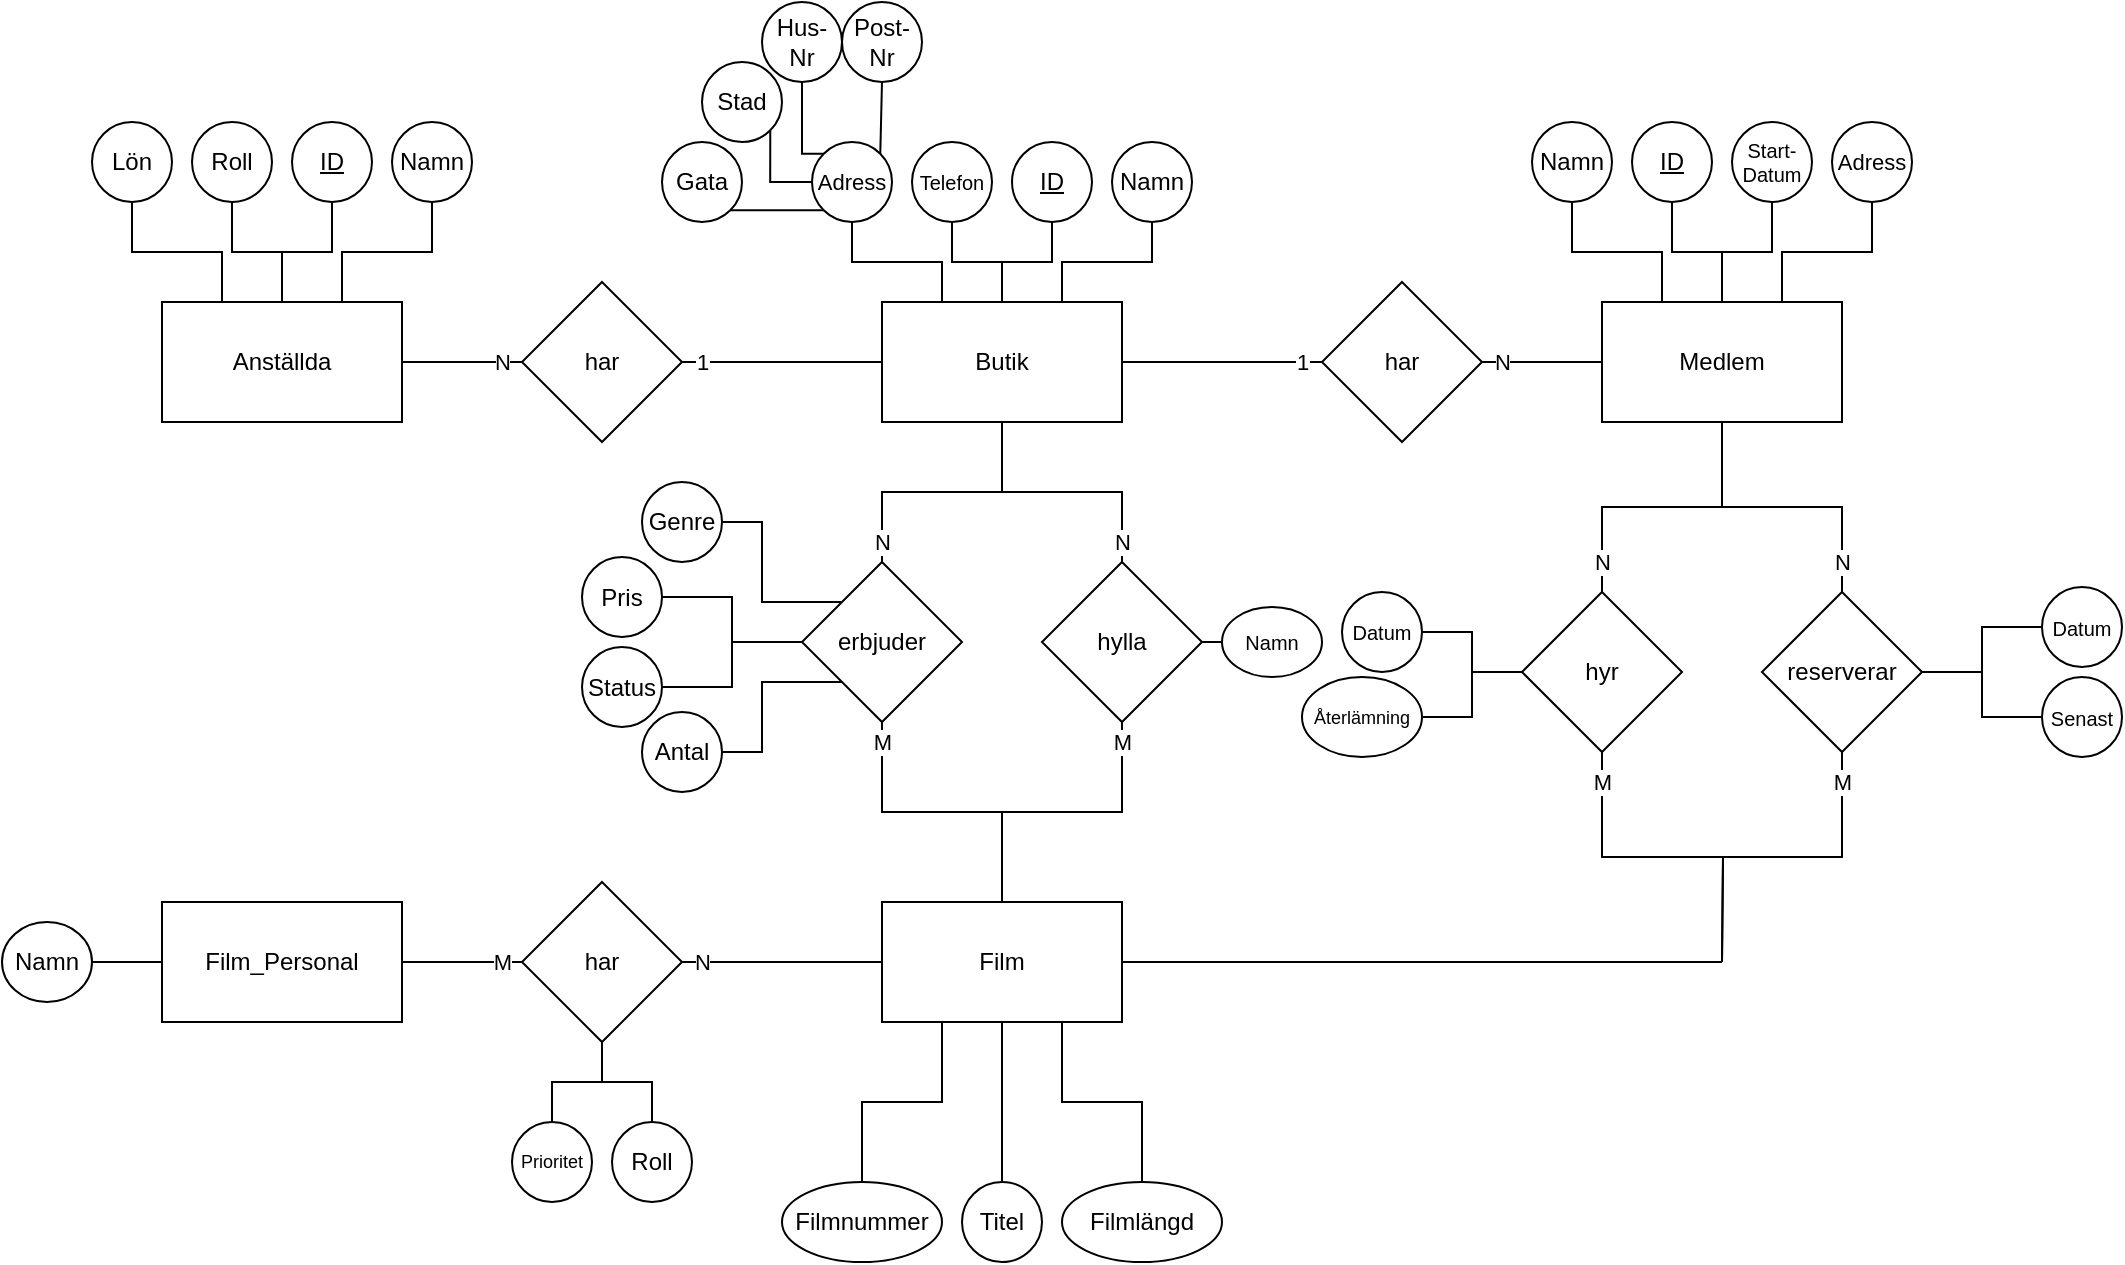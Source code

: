 <mxfile version="24.7.16">
  <diagram name="Page-1" id="8Zpo332dCGun63UNyjS6">
    <mxGraphModel dx="1434" dy="774" grid="1" gridSize="10" guides="1" tooltips="1" connect="1" arrows="1" fold="1" page="1" pageScale="1" pageWidth="1654" pageHeight="2336" math="0" shadow="0">
      <root>
        <mxCell id="0" />
        <mxCell id="1" parent="0" />
        <mxCell id="m6FLoSGMfTkBYZxW1C0_-3" value="1" style="edgeStyle=orthogonalEdgeStyle;rounded=0;orthogonalLoop=1;jettySize=auto;html=1;endArrow=none;endFill=0;" parent="1" source="m6FLoSGMfTkBYZxW1C0_-1" target="m6FLoSGMfTkBYZxW1C0_-2" edge="1">
          <mxGeometry x="0.8" relative="1" as="geometry">
            <mxPoint as="offset" />
          </mxGeometry>
        </mxCell>
        <mxCell id="m6FLoSGMfTkBYZxW1C0_-26" style="edgeStyle=orthogonalEdgeStyle;rounded=0;orthogonalLoop=1;jettySize=auto;html=1;exitX=0.25;exitY=0;exitDx=0;exitDy=0;entryX=0.5;entryY=1;entryDx=0;entryDy=0;endArrow=none;endFill=0;" parent="1" source="m6FLoSGMfTkBYZxW1C0_-1" target="m6FLoSGMfTkBYZxW1C0_-22" edge="1">
          <mxGeometry relative="1" as="geometry" />
        </mxCell>
        <mxCell id="m6FLoSGMfTkBYZxW1C0_-27" style="edgeStyle=orthogonalEdgeStyle;rounded=0;orthogonalLoop=1;jettySize=auto;html=1;exitX=0.5;exitY=0;exitDx=0;exitDy=0;entryX=0.5;entryY=1;entryDx=0;entryDy=0;endArrow=none;endFill=0;" parent="1" source="m6FLoSGMfTkBYZxW1C0_-1" target="m6FLoSGMfTkBYZxW1C0_-23" edge="1">
          <mxGeometry relative="1" as="geometry" />
        </mxCell>
        <mxCell id="m6FLoSGMfTkBYZxW1C0_-28" style="edgeStyle=orthogonalEdgeStyle;rounded=0;orthogonalLoop=1;jettySize=auto;html=1;exitX=0.5;exitY=0;exitDx=0;exitDy=0;entryX=0.5;entryY=1;entryDx=0;entryDy=0;endArrow=none;endFill=0;" parent="1" source="m6FLoSGMfTkBYZxW1C0_-1" target="m6FLoSGMfTkBYZxW1C0_-24" edge="1">
          <mxGeometry relative="1" as="geometry" />
        </mxCell>
        <mxCell id="m6FLoSGMfTkBYZxW1C0_-29" style="edgeStyle=orthogonalEdgeStyle;rounded=0;orthogonalLoop=1;jettySize=auto;html=1;exitX=0.75;exitY=0;exitDx=0;exitDy=0;entryX=0.5;entryY=1;entryDx=0;entryDy=0;endArrow=none;endFill=0;" parent="1" source="m6FLoSGMfTkBYZxW1C0_-1" target="m6FLoSGMfTkBYZxW1C0_-25" edge="1">
          <mxGeometry relative="1" as="geometry" />
        </mxCell>
        <mxCell id="m6FLoSGMfTkBYZxW1C0_-49" value="1" style="edgeStyle=orthogonalEdgeStyle;rounded=0;orthogonalLoop=1;jettySize=auto;html=1;endArrow=none;endFill=0;" parent="1" source="m6FLoSGMfTkBYZxW1C0_-1" target="m6FLoSGMfTkBYZxW1C0_-48" edge="1">
          <mxGeometry x="0.8" relative="1" as="geometry">
            <mxPoint as="offset" />
          </mxGeometry>
        </mxCell>
        <mxCell id="m6FLoSGMfTkBYZxW1C0_-61" value="N" style="edgeStyle=orthogonalEdgeStyle;rounded=0;orthogonalLoop=1;jettySize=auto;html=1;endArrow=none;endFill=0;" parent="1" source="m6FLoSGMfTkBYZxW1C0_-1" target="m6FLoSGMfTkBYZxW1C0_-60" edge="1">
          <mxGeometry x="0.846" relative="1" as="geometry">
            <mxPoint as="offset" />
          </mxGeometry>
        </mxCell>
        <mxCell id="m6FLoSGMfTkBYZxW1C0_-71" value="N" style="edgeStyle=orthogonalEdgeStyle;rounded=0;orthogonalLoop=1;jettySize=auto;html=1;exitX=0.5;exitY=1;exitDx=0;exitDy=0;entryX=0.5;entryY=0;entryDx=0;entryDy=0;endArrow=none;endFill=0;" parent="1" source="m6FLoSGMfTkBYZxW1C0_-1" target="m6FLoSGMfTkBYZxW1C0_-70" edge="1">
          <mxGeometry x="0.846" relative="1" as="geometry">
            <mxPoint as="offset" />
          </mxGeometry>
        </mxCell>
        <mxCell id="m6FLoSGMfTkBYZxW1C0_-1" value="Butik" style="rounded=0;whiteSpace=wrap;html=1;" parent="1" vertex="1">
          <mxGeometry x="650" y="210" width="120" height="60" as="geometry" />
        </mxCell>
        <mxCell id="m6FLoSGMfTkBYZxW1C0_-21" value="N" style="edgeStyle=orthogonalEdgeStyle;rounded=0;orthogonalLoop=1;jettySize=auto;html=1;exitX=0;exitY=0.5;exitDx=0;exitDy=0;entryX=1;entryY=0.5;entryDx=0;entryDy=0;endArrow=none;endFill=0;" parent="1" source="m6FLoSGMfTkBYZxW1C0_-2" target="m6FLoSGMfTkBYZxW1C0_-4" edge="1">
          <mxGeometry x="-0.667" relative="1" as="geometry">
            <mxPoint as="offset" />
          </mxGeometry>
        </mxCell>
        <mxCell id="m6FLoSGMfTkBYZxW1C0_-2" value="har" style="rhombus;whiteSpace=wrap;html=1;rounded=0;" parent="1" vertex="1">
          <mxGeometry x="470" y="200" width="80" height="80" as="geometry" />
        </mxCell>
        <mxCell id="m6FLoSGMfTkBYZxW1C0_-14" style="edgeStyle=orthogonalEdgeStyle;rounded=0;orthogonalLoop=1;jettySize=auto;html=1;exitX=0.25;exitY=0;exitDx=0;exitDy=0;entryX=0.5;entryY=1;entryDx=0;entryDy=0;endArrow=none;endFill=0;" parent="1" source="m6FLoSGMfTkBYZxW1C0_-4" target="m6FLoSGMfTkBYZxW1C0_-6" edge="1">
          <mxGeometry relative="1" as="geometry" />
        </mxCell>
        <mxCell id="m6FLoSGMfTkBYZxW1C0_-15" style="edgeStyle=orthogonalEdgeStyle;rounded=0;orthogonalLoop=1;jettySize=auto;html=1;exitX=0.5;exitY=0;exitDx=0;exitDy=0;entryX=0.5;entryY=1;entryDx=0;entryDy=0;endArrow=none;endFill=0;" parent="1" source="m6FLoSGMfTkBYZxW1C0_-4" target="m6FLoSGMfTkBYZxW1C0_-7" edge="1">
          <mxGeometry relative="1" as="geometry" />
        </mxCell>
        <mxCell id="m6FLoSGMfTkBYZxW1C0_-16" style="edgeStyle=orthogonalEdgeStyle;rounded=0;orthogonalLoop=1;jettySize=auto;html=1;exitX=0.5;exitY=0;exitDx=0;exitDy=0;entryX=0.5;entryY=1;entryDx=0;entryDy=0;endArrow=none;endFill=0;" parent="1" source="m6FLoSGMfTkBYZxW1C0_-4" target="m6FLoSGMfTkBYZxW1C0_-8" edge="1">
          <mxGeometry relative="1" as="geometry" />
        </mxCell>
        <mxCell id="m6FLoSGMfTkBYZxW1C0_-17" style="edgeStyle=orthogonalEdgeStyle;rounded=0;orthogonalLoop=1;jettySize=auto;html=1;exitX=0.75;exitY=0;exitDx=0;exitDy=0;entryX=0.5;entryY=1;entryDx=0;entryDy=0;endArrow=none;endFill=0;" parent="1" source="m6FLoSGMfTkBYZxW1C0_-4" target="m6FLoSGMfTkBYZxW1C0_-9" edge="1">
          <mxGeometry relative="1" as="geometry" />
        </mxCell>
        <mxCell id="m6FLoSGMfTkBYZxW1C0_-4" value="Anställda" style="whiteSpace=wrap;html=1;rounded=0;" parent="1" vertex="1">
          <mxGeometry x="290" y="210" width="120" height="60" as="geometry" />
        </mxCell>
        <mxCell id="m6FLoSGMfTkBYZxW1C0_-6" value="Lön" style="ellipse;whiteSpace=wrap;html=1;" parent="1" vertex="1">
          <mxGeometry x="255" y="120" width="40" height="40" as="geometry" />
        </mxCell>
        <mxCell id="m6FLoSGMfTkBYZxW1C0_-7" value="Roll" style="ellipse;whiteSpace=wrap;html=1;" parent="1" vertex="1">
          <mxGeometry x="305" y="120" width="40" height="40" as="geometry" />
        </mxCell>
        <mxCell id="m6FLoSGMfTkBYZxW1C0_-8" value="&lt;u&gt;ID&lt;/u&gt;" style="ellipse;whiteSpace=wrap;html=1;" parent="1" vertex="1">
          <mxGeometry x="355" y="120" width="40" height="40" as="geometry" />
        </mxCell>
        <mxCell id="m6FLoSGMfTkBYZxW1C0_-9" value="Namn" style="ellipse;whiteSpace=wrap;html=1;" parent="1" vertex="1">
          <mxGeometry x="405" y="120" width="40" height="40" as="geometry" />
        </mxCell>
        <mxCell id="m6FLoSGMfTkBYZxW1C0_-44" style="edgeStyle=orthogonalEdgeStyle;rounded=0;orthogonalLoop=1;jettySize=auto;html=1;exitX=0;exitY=1;exitDx=0;exitDy=0;entryX=1;entryY=1;entryDx=0;entryDy=0;endArrow=none;endFill=0;" parent="1" source="m6FLoSGMfTkBYZxW1C0_-22" target="m6FLoSGMfTkBYZxW1C0_-30" edge="1">
          <mxGeometry relative="1" as="geometry" />
        </mxCell>
        <mxCell id="m6FLoSGMfTkBYZxW1C0_-45" style="edgeStyle=orthogonalEdgeStyle;rounded=0;orthogonalLoop=1;jettySize=auto;html=1;exitX=0;exitY=0.5;exitDx=0;exitDy=0;entryX=1;entryY=1;entryDx=0;entryDy=0;endArrow=none;endFill=0;" parent="1" source="m6FLoSGMfTkBYZxW1C0_-22" target="m6FLoSGMfTkBYZxW1C0_-31" edge="1">
          <mxGeometry relative="1" as="geometry" />
        </mxCell>
        <mxCell id="m6FLoSGMfTkBYZxW1C0_-46" style="edgeStyle=orthogonalEdgeStyle;rounded=0;orthogonalLoop=1;jettySize=auto;html=1;exitX=0;exitY=0;exitDx=0;exitDy=0;entryX=0.5;entryY=1;entryDx=0;entryDy=0;endArrow=none;endFill=0;" parent="1" source="m6FLoSGMfTkBYZxW1C0_-22" target="m6FLoSGMfTkBYZxW1C0_-33" edge="1">
          <mxGeometry relative="1" as="geometry" />
        </mxCell>
        <mxCell id="m6FLoSGMfTkBYZxW1C0_-47" style="edgeStyle=orthogonalEdgeStyle;rounded=0;orthogonalLoop=1;jettySize=auto;html=1;exitX=1;exitY=0;exitDx=0;exitDy=0;entryX=0.5;entryY=1;entryDx=0;entryDy=0;endArrow=none;endFill=0;" parent="1" source="m6FLoSGMfTkBYZxW1C0_-22" target="m6FLoSGMfTkBYZxW1C0_-32" edge="1">
          <mxGeometry relative="1" as="geometry" />
        </mxCell>
        <mxCell id="m6FLoSGMfTkBYZxW1C0_-22" value="Adress" style="ellipse;whiteSpace=wrap;html=1;fontSize=11;" parent="1" vertex="1">
          <mxGeometry x="615" y="130" width="40" height="40" as="geometry" />
        </mxCell>
        <mxCell id="m6FLoSGMfTkBYZxW1C0_-23" value="Telefon" style="ellipse;whiteSpace=wrap;html=1;fontSize=10;" parent="1" vertex="1">
          <mxGeometry x="665" y="130" width="40" height="40" as="geometry" />
        </mxCell>
        <mxCell id="m6FLoSGMfTkBYZxW1C0_-24" value="&lt;u&gt;ID&lt;/u&gt;" style="ellipse;whiteSpace=wrap;html=1;" parent="1" vertex="1">
          <mxGeometry x="715" y="130" width="40" height="40" as="geometry" />
        </mxCell>
        <mxCell id="m6FLoSGMfTkBYZxW1C0_-25" value="Namn" style="ellipse;whiteSpace=wrap;html=1;" parent="1" vertex="1">
          <mxGeometry x="765" y="130" width="40" height="40" as="geometry" />
        </mxCell>
        <mxCell id="m6FLoSGMfTkBYZxW1C0_-30" value="Gata" style="ellipse;whiteSpace=wrap;html=1;" parent="1" vertex="1">
          <mxGeometry x="540" y="130" width="40" height="40" as="geometry" />
        </mxCell>
        <mxCell id="m6FLoSGMfTkBYZxW1C0_-31" value="Stad" style="ellipse;whiteSpace=wrap;html=1;" parent="1" vertex="1">
          <mxGeometry x="560" y="90" width="40" height="40" as="geometry" />
        </mxCell>
        <mxCell id="m6FLoSGMfTkBYZxW1C0_-32" value="Post- Nr" style="ellipse;whiteSpace=wrap;html=1;" parent="1" vertex="1">
          <mxGeometry x="630" y="60" width="40" height="40" as="geometry" />
        </mxCell>
        <mxCell id="m6FLoSGMfTkBYZxW1C0_-33" value="Hus- Nr" style="ellipse;whiteSpace=wrap;html=1;" parent="1" vertex="1">
          <mxGeometry x="590" y="60" width="40" height="40" as="geometry" />
        </mxCell>
        <mxCell id="m6FLoSGMfTkBYZxW1C0_-51" value="N" style="edgeStyle=orthogonalEdgeStyle;rounded=0;orthogonalLoop=1;jettySize=auto;html=1;endArrow=none;endFill=0;" parent="1" source="m6FLoSGMfTkBYZxW1C0_-48" target="m6FLoSGMfTkBYZxW1C0_-50" edge="1">
          <mxGeometry x="-0.667" relative="1" as="geometry">
            <mxPoint as="offset" />
          </mxGeometry>
        </mxCell>
        <mxCell id="m6FLoSGMfTkBYZxW1C0_-48" value="har" style="rhombus;whiteSpace=wrap;html=1;rounded=0;" parent="1" vertex="1">
          <mxGeometry x="870" y="200" width="80" height="80" as="geometry" />
        </mxCell>
        <mxCell id="m6FLoSGMfTkBYZxW1C0_-56" style="edgeStyle=orthogonalEdgeStyle;rounded=0;orthogonalLoop=1;jettySize=auto;html=1;exitX=0.25;exitY=0;exitDx=0;exitDy=0;entryX=0.5;entryY=1;entryDx=0;entryDy=0;endArrow=none;endFill=0;" parent="1" source="m6FLoSGMfTkBYZxW1C0_-50" target="m6FLoSGMfTkBYZxW1C0_-52" edge="1">
          <mxGeometry relative="1" as="geometry" />
        </mxCell>
        <mxCell id="m6FLoSGMfTkBYZxW1C0_-57" style="edgeStyle=orthogonalEdgeStyle;rounded=0;orthogonalLoop=1;jettySize=auto;html=1;exitX=0.5;exitY=0;exitDx=0;exitDy=0;entryX=0.5;entryY=1;entryDx=0;entryDy=0;endArrow=none;endFill=0;" parent="1" source="m6FLoSGMfTkBYZxW1C0_-50" target="m6FLoSGMfTkBYZxW1C0_-53" edge="1">
          <mxGeometry relative="1" as="geometry" />
        </mxCell>
        <mxCell id="m6FLoSGMfTkBYZxW1C0_-58" style="edgeStyle=orthogonalEdgeStyle;rounded=0;orthogonalLoop=1;jettySize=auto;html=1;exitX=0.5;exitY=0;exitDx=0;exitDy=0;entryX=0.5;entryY=1;entryDx=0;entryDy=0;endArrow=none;endFill=0;" parent="1" source="m6FLoSGMfTkBYZxW1C0_-50" target="m6FLoSGMfTkBYZxW1C0_-54" edge="1">
          <mxGeometry relative="1" as="geometry" />
        </mxCell>
        <mxCell id="m6FLoSGMfTkBYZxW1C0_-59" style="edgeStyle=orthogonalEdgeStyle;rounded=0;orthogonalLoop=1;jettySize=auto;html=1;exitX=0.75;exitY=0;exitDx=0;exitDy=0;entryX=0.5;entryY=1;entryDx=0;entryDy=0;endArrow=none;endFill=0;" parent="1" source="m6FLoSGMfTkBYZxW1C0_-50" target="m6FLoSGMfTkBYZxW1C0_-55" edge="1">
          <mxGeometry relative="1" as="geometry" />
        </mxCell>
        <mxCell id="m6FLoSGMfTkBYZxW1C0_-103" value="N" style="edgeStyle=orthogonalEdgeStyle;rounded=0;orthogonalLoop=1;jettySize=auto;html=1;exitX=0.5;exitY=1;exitDx=0;exitDy=0;entryX=0.5;entryY=0;entryDx=0;entryDy=0;endArrow=none;endFill=0;" parent="1" source="m6FLoSGMfTkBYZxW1C0_-50" target="m6FLoSGMfTkBYZxW1C0_-100" edge="1">
          <mxGeometry x="0.793" relative="1" as="geometry">
            <mxPoint as="offset" />
          </mxGeometry>
        </mxCell>
        <mxCell id="m6FLoSGMfTkBYZxW1C0_-104" value="N" style="edgeStyle=orthogonalEdgeStyle;rounded=0;orthogonalLoop=1;jettySize=auto;html=1;exitX=0.5;exitY=1;exitDx=0;exitDy=0;entryX=0.5;entryY=0;entryDx=0;entryDy=0;endArrow=none;endFill=0;" parent="1" source="m6FLoSGMfTkBYZxW1C0_-50" target="m6FLoSGMfTkBYZxW1C0_-102" edge="1">
          <mxGeometry x="0.793" relative="1" as="geometry">
            <mxPoint as="offset" />
          </mxGeometry>
        </mxCell>
        <mxCell id="m6FLoSGMfTkBYZxW1C0_-50" value="Medlem" style="whiteSpace=wrap;html=1;rounded=0;" parent="1" vertex="1">
          <mxGeometry x="1010" y="210" width="120" height="60" as="geometry" />
        </mxCell>
        <mxCell id="m6FLoSGMfTkBYZxW1C0_-52" value="Namn" style="ellipse;whiteSpace=wrap;html=1;" parent="1" vertex="1">
          <mxGeometry x="975" y="120" width="40" height="40" as="geometry" />
        </mxCell>
        <mxCell id="m6FLoSGMfTkBYZxW1C0_-53" value="&lt;u&gt;ID&lt;/u&gt;" style="ellipse;whiteSpace=wrap;html=1;" parent="1" vertex="1">
          <mxGeometry x="1025" y="120" width="40" height="40" as="geometry" />
        </mxCell>
        <mxCell id="m6FLoSGMfTkBYZxW1C0_-54" value="Start- Datum" style="ellipse;whiteSpace=wrap;html=1;fontSize=10;" parent="1" vertex="1">
          <mxGeometry x="1075" y="120" width="40" height="40" as="geometry" />
        </mxCell>
        <mxCell id="m6FLoSGMfTkBYZxW1C0_-55" value="Adress" style="ellipse;whiteSpace=wrap;html=1;fontSize=11;" parent="1" vertex="1">
          <mxGeometry x="1125" y="120" width="40" height="40" as="geometry" />
        </mxCell>
        <mxCell id="m6FLoSGMfTkBYZxW1C0_-63" value="M" style="edgeStyle=orthogonalEdgeStyle;rounded=0;orthogonalLoop=1;jettySize=auto;html=1;endArrow=none;endFill=0;" parent="1" source="m6FLoSGMfTkBYZxW1C0_-60" target="m6FLoSGMfTkBYZxW1C0_-62" edge="1">
          <mxGeometry x="-0.866" relative="1" as="geometry">
            <mxPoint as="offset" />
          </mxGeometry>
        </mxCell>
        <mxCell id="m6FLoSGMfTkBYZxW1C0_-81" style="edgeStyle=orthogonalEdgeStyle;rounded=0;orthogonalLoop=1;jettySize=auto;html=1;exitX=0;exitY=1;exitDx=0;exitDy=0;entryX=1;entryY=0.5;entryDx=0;entryDy=0;endArrow=none;endFill=0;" parent="1" source="m6FLoSGMfTkBYZxW1C0_-60" target="m6FLoSGMfTkBYZxW1C0_-76" edge="1">
          <mxGeometry relative="1" as="geometry" />
        </mxCell>
        <mxCell id="m6FLoSGMfTkBYZxW1C0_-82" style="edgeStyle=orthogonalEdgeStyle;rounded=0;orthogonalLoop=1;jettySize=auto;html=1;exitX=0;exitY=0;exitDx=0;exitDy=0;entryX=1;entryY=0.5;entryDx=0;entryDy=0;endArrow=none;endFill=0;" parent="1" source="m6FLoSGMfTkBYZxW1C0_-60" target="m6FLoSGMfTkBYZxW1C0_-79" edge="1">
          <mxGeometry relative="1" as="geometry" />
        </mxCell>
        <mxCell id="m6FLoSGMfTkBYZxW1C0_-83" style="edgeStyle=orthogonalEdgeStyle;rounded=0;orthogonalLoop=1;jettySize=auto;html=1;exitX=0;exitY=0.5;exitDx=0;exitDy=0;entryX=1;entryY=0.5;entryDx=0;entryDy=0;endArrow=none;endFill=0;" parent="1" source="m6FLoSGMfTkBYZxW1C0_-60" target="m6FLoSGMfTkBYZxW1C0_-77" edge="1">
          <mxGeometry relative="1" as="geometry" />
        </mxCell>
        <mxCell id="m6FLoSGMfTkBYZxW1C0_-84" style="edgeStyle=orthogonalEdgeStyle;rounded=0;orthogonalLoop=1;jettySize=auto;html=1;exitX=0;exitY=0.5;exitDx=0;exitDy=0;entryX=1;entryY=0.5;entryDx=0;entryDy=0;endArrow=none;endFill=0;" parent="1" source="m6FLoSGMfTkBYZxW1C0_-60" target="m6FLoSGMfTkBYZxW1C0_-78" edge="1">
          <mxGeometry relative="1" as="geometry" />
        </mxCell>
        <mxCell id="m6FLoSGMfTkBYZxW1C0_-60" value="erbjuder" style="rhombus;whiteSpace=wrap;html=1;rounded=0;" parent="1" vertex="1">
          <mxGeometry x="610" y="340" width="80" height="80" as="geometry" />
        </mxCell>
        <mxCell id="m6FLoSGMfTkBYZxW1C0_-65" value="N" style="edgeStyle=orthogonalEdgeStyle;rounded=0;orthogonalLoop=1;jettySize=auto;html=1;endArrow=none;endFill=0;" parent="1" source="m6FLoSGMfTkBYZxW1C0_-62" target="m6FLoSGMfTkBYZxW1C0_-64" edge="1">
          <mxGeometry x="0.8" relative="1" as="geometry">
            <mxPoint as="offset" />
          </mxGeometry>
        </mxCell>
        <mxCell id="m6FLoSGMfTkBYZxW1C0_-97" style="edgeStyle=orthogonalEdgeStyle;rounded=0;orthogonalLoop=1;jettySize=auto;html=1;exitX=0.5;exitY=1;exitDx=0;exitDy=0;entryX=0.5;entryY=0;entryDx=0;entryDy=0;endArrow=none;endFill=0;" parent="1" source="m6FLoSGMfTkBYZxW1C0_-62" target="m6FLoSGMfTkBYZxW1C0_-94" edge="1">
          <mxGeometry relative="1" as="geometry" />
        </mxCell>
        <mxCell id="m6FLoSGMfTkBYZxW1C0_-98" style="edgeStyle=orthogonalEdgeStyle;rounded=0;orthogonalLoop=1;jettySize=auto;html=1;exitX=0.25;exitY=1;exitDx=0;exitDy=0;entryX=0.5;entryY=0;entryDx=0;entryDy=0;endArrow=none;endFill=0;" parent="1" source="m6FLoSGMfTkBYZxW1C0_-62" target="m6FLoSGMfTkBYZxW1C0_-93" edge="1">
          <mxGeometry relative="1" as="geometry" />
        </mxCell>
        <mxCell id="m6FLoSGMfTkBYZxW1C0_-99" style="edgeStyle=orthogonalEdgeStyle;rounded=0;orthogonalLoop=1;jettySize=auto;html=1;exitX=0.75;exitY=1;exitDx=0;exitDy=0;entryX=0.5;entryY=0;entryDx=0;entryDy=0;endArrow=none;endFill=0;" parent="1" source="m6FLoSGMfTkBYZxW1C0_-62" target="m6FLoSGMfTkBYZxW1C0_-95" edge="1">
          <mxGeometry relative="1" as="geometry" />
        </mxCell>
        <mxCell id="m6FLoSGMfTkBYZxW1C0_-106" style="edgeStyle=orthogonalEdgeStyle;rounded=0;orthogonalLoop=1;jettySize=auto;html=1;exitX=1;exitY=0.5;exitDx=0;exitDy=0;endArrow=none;endFill=0;" parent="1" source="m6FLoSGMfTkBYZxW1C0_-62" edge="1">
          <mxGeometry relative="1" as="geometry">
            <mxPoint x="1070" y="540" as="targetPoint" />
          </mxGeometry>
        </mxCell>
        <mxCell id="m6FLoSGMfTkBYZxW1C0_-62" value="Film" style="whiteSpace=wrap;html=1;rounded=0;" parent="1" vertex="1">
          <mxGeometry x="650" y="510" width="120" height="60" as="geometry" />
        </mxCell>
        <mxCell id="m6FLoSGMfTkBYZxW1C0_-67" value="M" style="edgeStyle=orthogonalEdgeStyle;rounded=0;orthogonalLoop=1;jettySize=auto;html=1;endArrow=none;endFill=0;" parent="1" source="m6FLoSGMfTkBYZxW1C0_-64" target="m6FLoSGMfTkBYZxW1C0_-66" edge="1">
          <mxGeometry x="-0.667" relative="1" as="geometry">
            <mxPoint as="offset" />
          </mxGeometry>
        </mxCell>
        <mxCell id="m6FLoSGMfTkBYZxW1C0_-87" style="edgeStyle=orthogonalEdgeStyle;rounded=0;orthogonalLoop=1;jettySize=auto;html=1;exitX=0.5;exitY=1;exitDx=0;exitDy=0;entryX=0.5;entryY=0;entryDx=0;entryDy=0;endArrow=none;endFill=0;" parent="1" source="m6FLoSGMfTkBYZxW1C0_-64" target="m6FLoSGMfTkBYZxW1C0_-86" edge="1">
          <mxGeometry relative="1" as="geometry" />
        </mxCell>
        <mxCell id="m6FLoSGMfTkBYZxW1C0_-88" style="edgeStyle=orthogonalEdgeStyle;rounded=0;orthogonalLoop=1;jettySize=auto;html=1;exitX=0.5;exitY=1;exitDx=0;exitDy=0;entryX=0.5;entryY=0;entryDx=0;entryDy=0;endArrow=none;endFill=0;" parent="1" source="m6FLoSGMfTkBYZxW1C0_-64" target="m6FLoSGMfTkBYZxW1C0_-85" edge="1">
          <mxGeometry relative="1" as="geometry" />
        </mxCell>
        <mxCell id="m6FLoSGMfTkBYZxW1C0_-64" value="har" style="rhombus;whiteSpace=wrap;html=1;rounded=0;" parent="1" vertex="1">
          <mxGeometry x="470" y="500" width="80" height="80" as="geometry" />
        </mxCell>
        <mxCell id="m6FLoSGMfTkBYZxW1C0_-66" value="Film_Personal" style="whiteSpace=wrap;html=1;rounded=0;" parent="1" vertex="1">
          <mxGeometry x="290" y="510" width="120" height="60" as="geometry" />
        </mxCell>
        <mxCell id="m6FLoSGMfTkBYZxW1C0_-72" value="M" style="edgeStyle=orthogonalEdgeStyle;rounded=0;orthogonalLoop=1;jettySize=auto;html=1;exitX=0.5;exitY=1;exitDx=0;exitDy=0;entryX=0.5;entryY=0;entryDx=0;entryDy=0;endArrow=none;endFill=0;" parent="1" source="m6FLoSGMfTkBYZxW1C0_-70" target="m6FLoSGMfTkBYZxW1C0_-62" edge="1">
          <mxGeometry x="-0.867" relative="1" as="geometry">
            <mxPoint as="offset" />
          </mxGeometry>
        </mxCell>
        <mxCell id="m6FLoSGMfTkBYZxW1C0_-74" value="" style="edgeStyle=orthogonalEdgeStyle;rounded=0;orthogonalLoop=1;jettySize=auto;html=1;endArrow=none;endFill=0;" parent="1" source="m6FLoSGMfTkBYZxW1C0_-70" target="m6FLoSGMfTkBYZxW1C0_-73" edge="1">
          <mxGeometry relative="1" as="geometry" />
        </mxCell>
        <mxCell id="m6FLoSGMfTkBYZxW1C0_-70" value="hylla" style="rhombus;whiteSpace=wrap;html=1;rounded=0;" parent="1" vertex="1">
          <mxGeometry x="730" y="340" width="80" height="80" as="geometry" />
        </mxCell>
        <mxCell id="m6FLoSGMfTkBYZxW1C0_-73" value="Namn" style="ellipse;whiteSpace=wrap;html=1;rounded=0;fontSize=10;" parent="1" vertex="1">
          <mxGeometry x="820" y="362.5" width="50" height="35" as="geometry" />
        </mxCell>
        <mxCell id="m6FLoSGMfTkBYZxW1C0_-76" value="Antal" style="ellipse;whiteSpace=wrap;html=1;" parent="1" vertex="1">
          <mxGeometry x="530" y="415" width="40" height="40" as="geometry" />
        </mxCell>
        <mxCell id="m6FLoSGMfTkBYZxW1C0_-77" value="Status" style="ellipse;whiteSpace=wrap;html=1;" parent="1" vertex="1">
          <mxGeometry x="500" y="382.5" width="40" height="40" as="geometry" />
        </mxCell>
        <mxCell id="m6FLoSGMfTkBYZxW1C0_-78" value="Pris" style="ellipse;whiteSpace=wrap;html=1;" parent="1" vertex="1">
          <mxGeometry x="500" y="337.5" width="40" height="40" as="geometry" />
        </mxCell>
        <mxCell id="m6FLoSGMfTkBYZxW1C0_-79" value="Genre" style="ellipse;whiteSpace=wrap;html=1;" parent="1" vertex="1">
          <mxGeometry x="530" y="300" width="40" height="40" as="geometry" />
        </mxCell>
        <mxCell id="m6FLoSGMfTkBYZxW1C0_-85" value="Roll" style="ellipse;whiteSpace=wrap;html=1;" parent="1" vertex="1">
          <mxGeometry x="515" y="620" width="40" height="40" as="geometry" />
        </mxCell>
        <mxCell id="m6FLoSGMfTkBYZxW1C0_-86" value="Prioritet" style="ellipse;whiteSpace=wrap;html=1;fontSize=9;" parent="1" vertex="1">
          <mxGeometry x="465" y="620" width="40" height="40" as="geometry" />
        </mxCell>
        <mxCell id="m6FLoSGMfTkBYZxW1C0_-92" style="edgeStyle=orthogonalEdgeStyle;rounded=0;orthogonalLoop=1;jettySize=auto;html=1;exitX=1;exitY=0.5;exitDx=0;exitDy=0;entryX=0;entryY=0.5;entryDx=0;entryDy=0;endArrow=none;endFill=0;" parent="1" source="m6FLoSGMfTkBYZxW1C0_-89" target="m6FLoSGMfTkBYZxW1C0_-66" edge="1">
          <mxGeometry relative="1" as="geometry" />
        </mxCell>
        <mxCell id="m6FLoSGMfTkBYZxW1C0_-89" value="Namn" style="ellipse;whiteSpace=wrap;html=1;rounded=0;" parent="1" vertex="1">
          <mxGeometry x="210" y="520" width="45" height="40" as="geometry" />
        </mxCell>
        <mxCell id="m6FLoSGMfTkBYZxW1C0_-93" value="Filmnummer" style="ellipse;whiteSpace=wrap;html=1;fontStyle=0" parent="1" vertex="1">
          <mxGeometry x="600" y="650" width="80" height="40" as="geometry" />
        </mxCell>
        <mxCell id="m6FLoSGMfTkBYZxW1C0_-94" value="Titel" style="ellipse;whiteSpace=wrap;html=1;" parent="1" vertex="1">
          <mxGeometry x="690" y="650" width="40" height="40" as="geometry" />
        </mxCell>
        <mxCell id="m6FLoSGMfTkBYZxW1C0_-95" value="Filmlängd" style="ellipse;whiteSpace=wrap;html=1;" parent="1" vertex="1">
          <mxGeometry x="740" y="650" width="80" height="40" as="geometry" />
        </mxCell>
        <mxCell id="m6FLoSGMfTkBYZxW1C0_-107" value="M" style="edgeStyle=orthogonalEdgeStyle;rounded=0;orthogonalLoop=1;jettySize=auto;html=1;exitX=0.5;exitY=1;exitDx=0;exitDy=0;endArrow=none;endFill=0;" parent="1" source="m6FLoSGMfTkBYZxW1C0_-100" edge="1">
          <mxGeometry x="-0.819" relative="1" as="geometry">
            <mxPoint x="1070" y="540" as="targetPoint" />
            <mxPoint as="offset" />
          </mxGeometry>
        </mxCell>
        <mxCell id="m6FLoSGMfTkBYZxW1C0_-115" style="edgeStyle=orthogonalEdgeStyle;rounded=0;orthogonalLoop=1;jettySize=auto;html=1;exitX=0;exitY=0.5;exitDx=0;exitDy=0;endArrow=none;endFill=0;" parent="1" source="m6FLoSGMfTkBYZxW1C0_-100" target="m6FLoSGMfTkBYZxW1C0_-110" edge="1">
          <mxGeometry relative="1" as="geometry" />
        </mxCell>
        <mxCell id="m6FLoSGMfTkBYZxW1C0_-116" style="edgeStyle=orthogonalEdgeStyle;rounded=0;orthogonalLoop=1;jettySize=auto;html=1;exitX=0;exitY=0.5;exitDx=0;exitDy=0;entryX=1;entryY=0.5;entryDx=0;entryDy=0;endArrow=none;endFill=0;" parent="1" source="m6FLoSGMfTkBYZxW1C0_-100" target="m6FLoSGMfTkBYZxW1C0_-109" edge="1">
          <mxGeometry relative="1" as="geometry" />
        </mxCell>
        <mxCell id="m6FLoSGMfTkBYZxW1C0_-100" value="hyr" style="rhombus;whiteSpace=wrap;html=1;rounded=0;" parent="1" vertex="1">
          <mxGeometry x="970" y="355" width="80" height="80" as="geometry" />
        </mxCell>
        <mxCell id="m6FLoSGMfTkBYZxW1C0_-108" value="M" style="edgeStyle=orthogonalEdgeStyle;rounded=0;orthogonalLoop=1;jettySize=auto;html=1;exitX=0.5;exitY=1;exitDx=0;exitDy=0;endArrow=none;endFill=0;" parent="1" source="m6FLoSGMfTkBYZxW1C0_-102" edge="1">
          <mxGeometry x="-0.818" relative="1" as="geometry">
            <mxPoint x="1070" y="540" as="targetPoint" />
            <mxPoint as="offset" />
          </mxGeometry>
        </mxCell>
        <mxCell id="m6FLoSGMfTkBYZxW1C0_-119" style="edgeStyle=orthogonalEdgeStyle;rounded=0;orthogonalLoop=1;jettySize=auto;html=1;exitX=1;exitY=0.5;exitDx=0;exitDy=0;entryX=0;entryY=0.5;entryDx=0;entryDy=0;endArrow=none;endFill=0;" parent="1" source="m6FLoSGMfTkBYZxW1C0_-102" target="m6FLoSGMfTkBYZxW1C0_-118" edge="1">
          <mxGeometry relative="1" as="geometry" />
        </mxCell>
        <mxCell id="m6FLoSGMfTkBYZxW1C0_-120" style="edgeStyle=orthogonalEdgeStyle;rounded=0;orthogonalLoop=1;jettySize=auto;html=1;exitX=1;exitY=0.5;exitDx=0;exitDy=0;entryX=0;entryY=0.5;entryDx=0;entryDy=0;endArrow=none;endFill=0;" parent="1" source="m6FLoSGMfTkBYZxW1C0_-102" target="m6FLoSGMfTkBYZxW1C0_-117" edge="1">
          <mxGeometry relative="1" as="geometry" />
        </mxCell>
        <mxCell id="m6FLoSGMfTkBYZxW1C0_-102" value="reserverar" style="rhombus;whiteSpace=wrap;html=1;rounded=0;" parent="1" vertex="1">
          <mxGeometry x="1090" y="355" width="80" height="80" as="geometry" />
        </mxCell>
        <mxCell id="m6FLoSGMfTkBYZxW1C0_-109" value="Återlämning" style="ellipse;whiteSpace=wrap;html=1;fontSize=9;" parent="1" vertex="1">
          <mxGeometry x="860" y="397.5" width="60" height="40" as="geometry" />
        </mxCell>
        <mxCell id="m6FLoSGMfTkBYZxW1C0_-110" value="Datum" style="ellipse;whiteSpace=wrap;html=1;fontSize=10;" parent="1" vertex="1">
          <mxGeometry x="880" y="355" width="40" height="40" as="geometry" />
        </mxCell>
        <mxCell id="m6FLoSGMfTkBYZxW1C0_-117" value="Senast" style="ellipse;whiteSpace=wrap;html=1;fontSize=10;" parent="1" vertex="1">
          <mxGeometry x="1230" y="397.5" width="40" height="40" as="geometry" />
        </mxCell>
        <mxCell id="m6FLoSGMfTkBYZxW1C0_-118" value="Datum" style="ellipse;whiteSpace=wrap;html=1;fontSize=10;" parent="1" vertex="1">
          <mxGeometry x="1230" y="352.5" width="40" height="40" as="geometry" />
        </mxCell>
      </root>
    </mxGraphModel>
  </diagram>
</mxfile>
